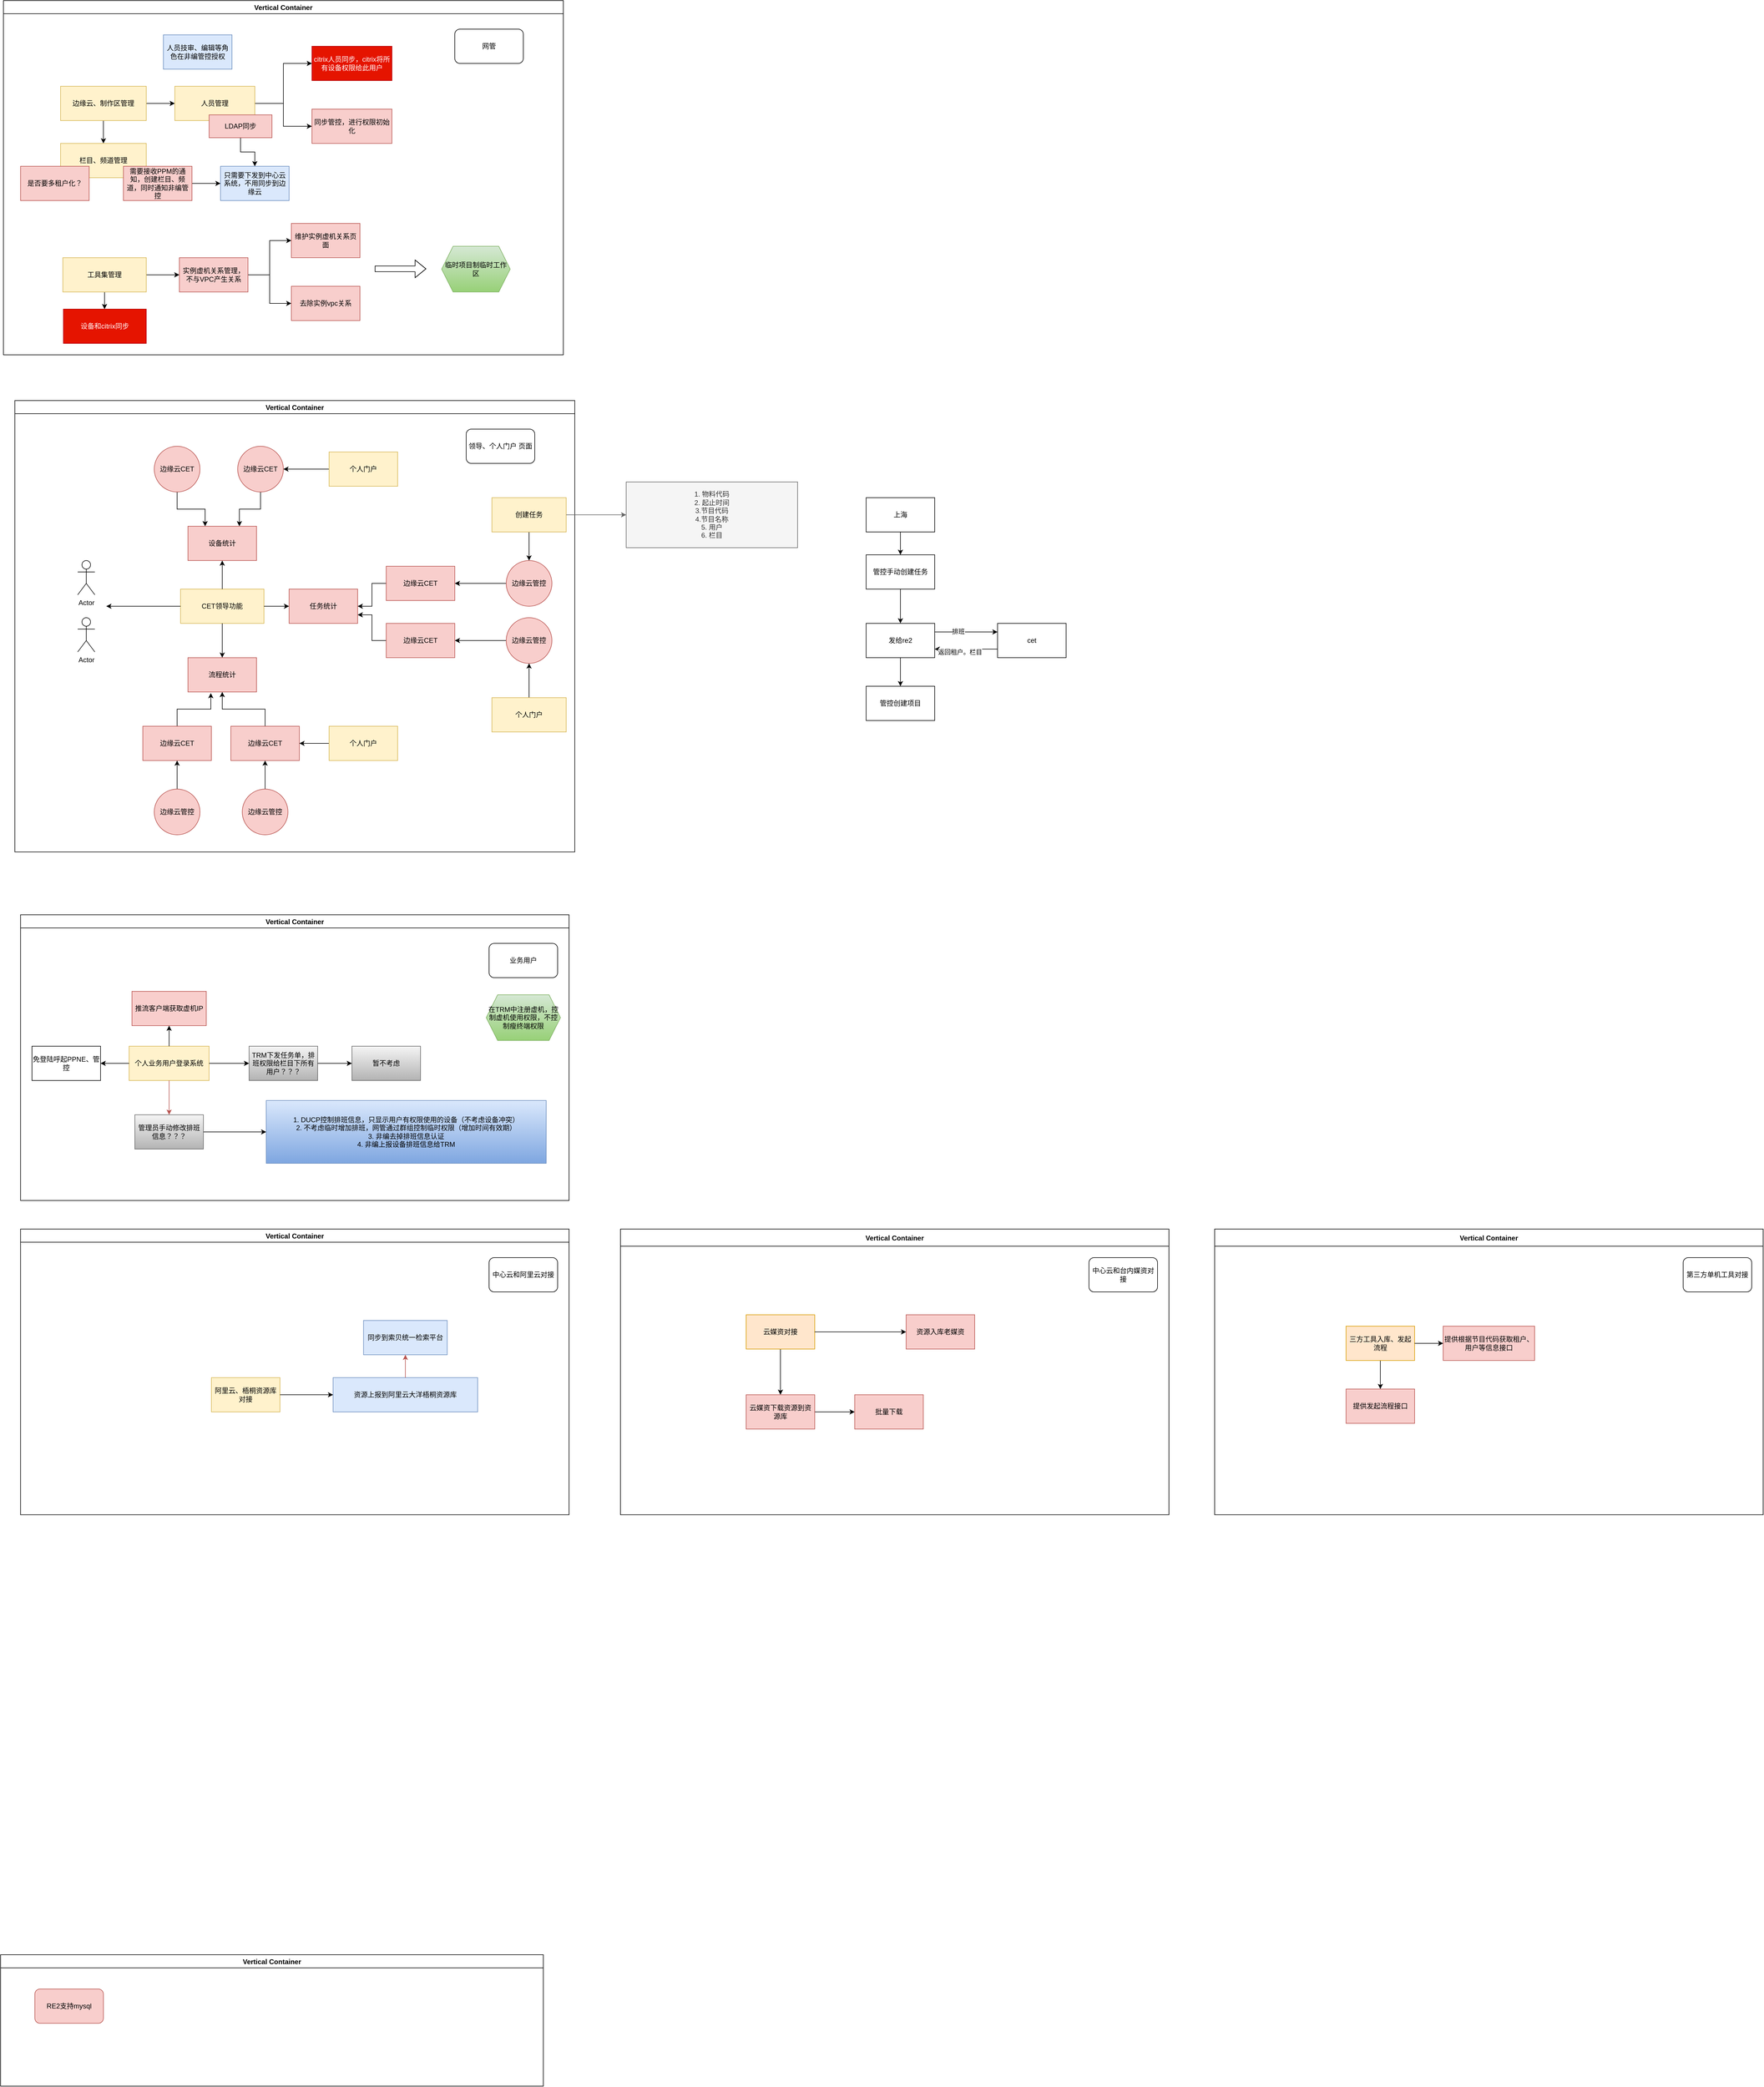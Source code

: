 <mxfile version="14.9.7" type="github">
  <diagram id="pr3Yv3HZAjAhcJfGRRTj" name="Page-1">
    <mxGraphModel dx="1422" dy="706" grid="1" gridSize="10" guides="1" tooltips="1" connect="1" arrows="1" fold="1" page="1" pageScale="1" pageWidth="827" pageHeight="1169" math="0" shadow="0">
      <root>
        <mxCell id="0" />
        <mxCell id="1" parent="0" />
        <mxCell id="z8GbKeVqfSj8ncmRfNg8-6" style="edgeStyle=orthogonalEdgeStyle;rounded=0;orthogonalLoop=1;jettySize=auto;html=1;exitX=0.5;exitY=1;exitDx=0;exitDy=0;entryX=0.5;entryY=0;entryDx=0;entryDy=0;" edge="1" parent="1" source="z8GbKeVqfSj8ncmRfNg8-1" target="z8GbKeVqfSj8ncmRfNg8-3">
          <mxGeometry relative="1" as="geometry" />
        </mxCell>
        <mxCell id="z8GbKeVqfSj8ncmRfNg8-10" style="edgeStyle=orthogonalEdgeStyle;rounded=0;orthogonalLoop=1;jettySize=auto;html=1;exitX=1;exitY=0.5;exitDx=0;exitDy=0;" edge="1" parent="1" source="z8GbKeVqfSj8ncmRfNg8-1" target="z8GbKeVqfSj8ncmRfNg8-8">
          <mxGeometry relative="1" as="geometry" />
        </mxCell>
        <mxCell id="z8GbKeVqfSj8ncmRfNg8-1" value="边缘云、制作区管理" style="rounded=0;whiteSpace=wrap;html=1;fillColor=#fff2cc;strokeColor=#d6b656;" vertex="1" parent="1">
          <mxGeometry x="230" y="180" width="150" height="60" as="geometry" />
        </mxCell>
        <mxCell id="z8GbKeVqfSj8ncmRfNg8-3" value="栏目、频道管理" style="rounded=0;whiteSpace=wrap;html=1;fillColor=#fff2cc;strokeColor=#d6b656;" vertex="1" parent="1">
          <mxGeometry x="230" y="280" width="150" height="60" as="geometry" />
        </mxCell>
        <mxCell id="z8GbKeVqfSj8ncmRfNg8-240" style="edgeStyle=orthogonalEdgeStyle;rounded=0;orthogonalLoop=1;jettySize=auto;html=1;exitX=1;exitY=0.5;exitDx=0;exitDy=0;entryX=0;entryY=0.5;entryDx=0;entryDy=0;" edge="1" parent="1" source="z8GbKeVqfSj8ncmRfNg8-7" target="z8GbKeVqfSj8ncmRfNg8-238">
          <mxGeometry relative="1" as="geometry" />
        </mxCell>
        <mxCell id="z8GbKeVqfSj8ncmRfNg8-7" value="需要接收PPM的通知，创建栏目、频道，同时通知非编管控" style="rounded=0;whiteSpace=wrap;html=1;fillColor=#f8cecc;strokeColor=#b85450;" vertex="1" parent="1">
          <mxGeometry x="340" y="320" width="120" height="60" as="geometry" />
        </mxCell>
        <mxCell id="z8GbKeVqfSj8ncmRfNg8-12" style="edgeStyle=orthogonalEdgeStyle;rounded=0;orthogonalLoop=1;jettySize=auto;html=1;exitX=1;exitY=0.5;exitDx=0;exitDy=0;entryX=0;entryY=0.5;entryDx=0;entryDy=0;" edge="1" parent="1" source="z8GbKeVqfSj8ncmRfNg8-8" target="z8GbKeVqfSj8ncmRfNg8-11">
          <mxGeometry relative="1" as="geometry" />
        </mxCell>
        <mxCell id="z8GbKeVqfSj8ncmRfNg8-17" value="" style="edgeStyle=orthogonalEdgeStyle;rounded=0;orthogonalLoop=1;jettySize=auto;html=1;" edge="1" parent="1" source="z8GbKeVqfSj8ncmRfNg8-8" target="z8GbKeVqfSj8ncmRfNg8-16">
          <mxGeometry relative="1" as="geometry" />
        </mxCell>
        <mxCell id="z8GbKeVqfSj8ncmRfNg8-8" value="人员管理" style="rounded=0;whiteSpace=wrap;html=1;fillColor=#fff2cc;strokeColor=#d6b656;" vertex="1" parent="1">
          <mxGeometry x="430" y="180" width="140" height="60" as="geometry" />
        </mxCell>
        <mxCell id="z8GbKeVqfSj8ncmRfNg8-239" style="edgeStyle=orthogonalEdgeStyle;rounded=0;orthogonalLoop=1;jettySize=auto;html=1;exitX=0.5;exitY=1;exitDx=0;exitDy=0;entryX=0.5;entryY=0;entryDx=0;entryDy=0;" edge="1" parent="1" source="z8GbKeVqfSj8ncmRfNg8-9" target="z8GbKeVqfSj8ncmRfNg8-238">
          <mxGeometry relative="1" as="geometry" />
        </mxCell>
        <mxCell id="z8GbKeVqfSj8ncmRfNg8-9" value="LDAP同步" style="rounded=0;whiteSpace=wrap;html=1;fillColor=#f8cecc;strokeColor=#b85450;" vertex="1" parent="1">
          <mxGeometry x="490" y="230" width="110" height="40" as="geometry" />
        </mxCell>
        <mxCell id="z8GbKeVqfSj8ncmRfNg8-11" value="citrix人员同步，citrix将所有设备权限给此用户" style="rounded=0;whiteSpace=wrap;html=1;fillColor=#e51400;strokeColor=#B20000;fontColor=#ffffff;" vertex="1" parent="1">
          <mxGeometry x="670" y="110" width="140" height="60" as="geometry" />
        </mxCell>
        <mxCell id="z8GbKeVqfSj8ncmRfNg8-14" value="人员技审、编辑等角色在非编管控授权" style="rounded=0;whiteSpace=wrap;html=1;fillColor=#dae8fc;strokeColor=#6c8ebf;" vertex="1" parent="1">
          <mxGeometry x="410" y="90" width="120" height="60" as="geometry" />
        </mxCell>
        <mxCell id="z8GbKeVqfSj8ncmRfNg8-16" value="同步管控，进行权限初始化" style="rounded=0;whiteSpace=wrap;html=1;fillColor=#f8cecc;strokeColor=#b85450;" vertex="1" parent="1">
          <mxGeometry x="670" y="220" width="140" height="60" as="geometry" />
        </mxCell>
        <mxCell id="z8GbKeVqfSj8ncmRfNg8-21" style="edgeStyle=orthogonalEdgeStyle;rounded=0;orthogonalLoop=1;jettySize=auto;html=1;exitX=1;exitY=0.5;exitDx=0;exitDy=0;" edge="1" parent="1" source="z8GbKeVqfSj8ncmRfNg8-20" target="z8GbKeVqfSj8ncmRfNg8-22">
          <mxGeometry relative="1" as="geometry">
            <mxPoint x="424" y="510" as="targetPoint" />
          </mxGeometry>
        </mxCell>
        <mxCell id="z8GbKeVqfSj8ncmRfNg8-259" style="edgeStyle=orthogonalEdgeStyle;rounded=0;orthogonalLoop=1;jettySize=auto;html=1;exitX=0.5;exitY=1;exitDx=0;exitDy=0;" edge="1" parent="1" source="z8GbKeVqfSj8ncmRfNg8-20">
          <mxGeometry relative="1" as="geometry">
            <mxPoint x="307" y="570" as="targetPoint" />
          </mxGeometry>
        </mxCell>
        <mxCell id="z8GbKeVqfSj8ncmRfNg8-20" value="工具集管理" style="rounded=0;whiteSpace=wrap;html=1;fillColor=#fff2cc;strokeColor=#d6b656;" vertex="1" parent="1">
          <mxGeometry x="234" y="480" width="146" height="60" as="geometry" />
        </mxCell>
        <mxCell id="z8GbKeVqfSj8ncmRfNg8-24" style="edgeStyle=orthogonalEdgeStyle;rounded=0;orthogonalLoop=1;jettySize=auto;html=1;exitX=1;exitY=0.5;exitDx=0;exitDy=0;" edge="1" parent="1" source="z8GbKeVqfSj8ncmRfNg8-22" target="z8GbKeVqfSj8ncmRfNg8-25">
          <mxGeometry relative="1" as="geometry">
            <mxPoint x="654" y="450" as="targetPoint" />
          </mxGeometry>
        </mxCell>
        <mxCell id="z8GbKeVqfSj8ncmRfNg8-26" style="edgeStyle=orthogonalEdgeStyle;rounded=0;orthogonalLoop=1;jettySize=auto;html=1;exitX=1;exitY=0.5;exitDx=0;exitDy=0;" edge="1" parent="1" source="z8GbKeVqfSj8ncmRfNg8-22" target="z8GbKeVqfSj8ncmRfNg8-27">
          <mxGeometry relative="1" as="geometry">
            <mxPoint x="634" y="570" as="targetPoint" />
          </mxGeometry>
        </mxCell>
        <mxCell id="z8GbKeVqfSj8ncmRfNg8-22" value="实例虚机关系管理，不与VPC产生关系" style="rounded=0;whiteSpace=wrap;html=1;fillColor=#f8cecc;strokeColor=#b85450;" vertex="1" parent="1">
          <mxGeometry x="438" y="480" width="120" height="60" as="geometry" />
        </mxCell>
        <mxCell id="z8GbKeVqfSj8ncmRfNg8-25" value="维护实例虚机关系页面" style="rounded=0;whiteSpace=wrap;html=1;fillColor=#f8cecc;strokeColor=#b85450;" vertex="1" parent="1">
          <mxGeometry x="634" y="420" width="120" height="60" as="geometry" />
        </mxCell>
        <mxCell id="z8GbKeVqfSj8ncmRfNg8-27" value="去除实例vpc关系" style="rounded=0;whiteSpace=wrap;html=1;fillColor=#f8cecc;strokeColor=#b85450;" vertex="1" parent="1">
          <mxGeometry x="634" y="530" width="120" height="60" as="geometry" />
        </mxCell>
        <mxCell id="z8GbKeVqfSj8ncmRfNg8-30" value="Vertical Container" style="swimlane;" vertex="1" parent="1">
          <mxGeometry x="130" y="30" width="980" height="620" as="geometry" />
        </mxCell>
        <mxCell id="z8GbKeVqfSj8ncmRfNg8-23" value="网管" style="rounded=1;whiteSpace=wrap;html=1;" vertex="1" parent="z8GbKeVqfSj8ncmRfNg8-30">
          <mxGeometry x="790" y="50" width="120" height="60" as="geometry" />
        </mxCell>
        <mxCell id="z8GbKeVqfSj8ncmRfNg8-15" value="临时项目制临时工作区" style="shape=hexagon;perimeter=hexagonPerimeter2;whiteSpace=wrap;html=1;fixedSize=1;gradientColor=#97d077;fillColor=#d5e8d4;strokeColor=#82b366;" vertex="1" parent="z8GbKeVqfSj8ncmRfNg8-30">
          <mxGeometry x="767" y="430" width="120" height="80" as="geometry" />
        </mxCell>
        <mxCell id="z8GbKeVqfSj8ncmRfNg8-31" value="" style="shape=flexArrow;endArrow=classic;html=1;" edge="1" parent="z8GbKeVqfSj8ncmRfNg8-30">
          <mxGeometry width="50" height="50" relative="1" as="geometry">
            <mxPoint x="650" y="469.5" as="sourcePoint" />
            <mxPoint x="740" y="469.5" as="targetPoint" />
            <Array as="points">
              <mxPoint x="710" y="469.5" />
            </Array>
          </mxGeometry>
        </mxCell>
        <mxCell id="z8GbKeVqfSj8ncmRfNg8-13" value="是否要多租户化？" style="rounded=0;whiteSpace=wrap;html=1;fillColor=#f8cecc;strokeColor=#b85450;" vertex="1" parent="z8GbKeVqfSj8ncmRfNg8-30">
          <mxGeometry x="30" y="290" width="120" height="60" as="geometry" />
        </mxCell>
        <mxCell id="z8GbKeVqfSj8ncmRfNg8-238" value="只需要下发到中心云系统，不用同步到边缘云" style="rounded=0;whiteSpace=wrap;html=1;fillColor=#dae8fc;strokeColor=#6c8ebf;" vertex="1" parent="z8GbKeVqfSj8ncmRfNg8-30">
          <mxGeometry x="380" y="290" width="120" height="60" as="geometry" />
        </mxCell>
        <mxCell id="z8GbKeVqfSj8ncmRfNg8-260" value="设备和citrix同步" style="rounded=0;whiteSpace=wrap;html=1;fillColor=#e51400;strokeColor=#B20000;fontColor=#ffffff;" vertex="1" parent="z8GbKeVqfSj8ncmRfNg8-30">
          <mxGeometry x="105" y="540" width="145" height="60" as="geometry" />
        </mxCell>
        <mxCell id="z8GbKeVqfSj8ncmRfNg8-32" value="Vertical Container" style="swimlane;" vertex="1" parent="1">
          <mxGeometry x="150" y="730" width="980" height="790" as="geometry" />
        </mxCell>
        <mxCell id="z8GbKeVqfSj8ncmRfNg8-33" value="领导、个人门户 页面" style="rounded=1;whiteSpace=wrap;html=1;" vertex="1" parent="z8GbKeVqfSj8ncmRfNg8-32">
          <mxGeometry x="790" y="50" width="120" height="60" as="geometry" />
        </mxCell>
        <mxCell id="z8GbKeVqfSj8ncmRfNg8-36" value="CET领导功能" style="rounded=0;whiteSpace=wrap;html=1;fillColor=#fff2cc;strokeColor=#d6b656;" vertex="1" parent="z8GbKeVqfSj8ncmRfNg8-32">
          <mxGeometry x="290" y="330" width="146" height="60" as="geometry" />
        </mxCell>
        <mxCell id="z8GbKeVqfSj8ncmRfNg8-38" value="设备统计" style="rounded=0;whiteSpace=wrap;html=1;fillColor=#f8cecc;strokeColor=#b85450;" vertex="1" parent="z8GbKeVqfSj8ncmRfNg8-32">
          <mxGeometry x="303" y="220" width="120" height="60" as="geometry" />
        </mxCell>
        <mxCell id="z8GbKeVqfSj8ncmRfNg8-37" style="edgeStyle=orthogonalEdgeStyle;rounded=0;orthogonalLoop=1;jettySize=auto;html=1;exitX=0.5;exitY=0;exitDx=0;exitDy=0;" edge="1" parent="z8GbKeVqfSj8ncmRfNg8-32" source="z8GbKeVqfSj8ncmRfNg8-36" target="z8GbKeVqfSj8ncmRfNg8-38">
          <mxGeometry relative="1" as="geometry">
            <mxPoint x="363" y="280" as="targetPoint" />
          </mxGeometry>
        </mxCell>
        <mxCell id="z8GbKeVqfSj8ncmRfNg8-40" value="任务统计" style="rounded=0;whiteSpace=wrap;html=1;fillColor=#f8cecc;strokeColor=#b85450;" vertex="1" parent="z8GbKeVqfSj8ncmRfNg8-32">
          <mxGeometry x="480" y="330" width="120" height="60" as="geometry" />
        </mxCell>
        <mxCell id="z8GbKeVqfSj8ncmRfNg8-39" style="edgeStyle=orthogonalEdgeStyle;rounded=0;orthogonalLoop=1;jettySize=auto;html=1;exitX=1;exitY=0.5;exitDx=0;exitDy=0;" edge="1" parent="z8GbKeVqfSj8ncmRfNg8-32" source="z8GbKeVqfSj8ncmRfNg8-36" target="z8GbKeVqfSj8ncmRfNg8-40">
          <mxGeometry relative="1" as="geometry">
            <mxPoint x="490" y="360" as="targetPoint" />
          </mxGeometry>
        </mxCell>
        <mxCell id="z8GbKeVqfSj8ncmRfNg8-42" value="流程统计" style="rounded=0;whiteSpace=wrap;html=1;fillColor=#f8cecc;strokeColor=#b85450;" vertex="1" parent="z8GbKeVqfSj8ncmRfNg8-32">
          <mxGeometry x="303" y="450" width="120" height="60" as="geometry" />
        </mxCell>
        <mxCell id="z8GbKeVqfSj8ncmRfNg8-41" style="edgeStyle=orthogonalEdgeStyle;rounded=0;orthogonalLoop=1;jettySize=auto;html=1;exitX=0.5;exitY=1;exitDx=0;exitDy=0;" edge="1" parent="z8GbKeVqfSj8ncmRfNg8-32" source="z8GbKeVqfSj8ncmRfNg8-36" target="z8GbKeVqfSj8ncmRfNg8-42">
          <mxGeometry relative="1" as="geometry">
            <mxPoint x="363" y="440" as="targetPoint" />
          </mxGeometry>
        </mxCell>
        <mxCell id="z8GbKeVqfSj8ncmRfNg8-50" style="edgeStyle=orthogonalEdgeStyle;rounded=0;orthogonalLoop=1;jettySize=auto;html=1;exitX=0;exitY=0.5;exitDx=0;exitDy=0;entryX=1;entryY=0.5;entryDx=0;entryDy=0;" edge="1" parent="z8GbKeVqfSj8ncmRfNg8-32" source="z8GbKeVqfSj8ncmRfNg8-43" target="z8GbKeVqfSj8ncmRfNg8-154">
          <mxGeometry relative="1" as="geometry">
            <mxPoint x="783.96" y="382.02" as="targetPoint" />
          </mxGeometry>
        </mxCell>
        <mxCell id="z8GbKeVqfSj8ncmRfNg8-43" value="边缘云管控" style="ellipse;whiteSpace=wrap;html=1;aspect=fixed;fillColor=#f8cecc;strokeColor=#b85450;" vertex="1" parent="z8GbKeVqfSj8ncmRfNg8-32">
          <mxGeometry x="860" y="380" width="80" height="80" as="geometry" />
        </mxCell>
        <mxCell id="z8GbKeVqfSj8ncmRfNg8-49" style="edgeStyle=orthogonalEdgeStyle;rounded=0;orthogonalLoop=1;jettySize=auto;html=1;exitX=0;exitY=0.5;exitDx=0;exitDy=0;entryX=1;entryY=0.5;entryDx=0;entryDy=0;" edge="1" parent="z8GbKeVqfSj8ncmRfNg8-32" source="z8GbKeVqfSj8ncmRfNg8-44" target="z8GbKeVqfSj8ncmRfNg8-83">
          <mxGeometry relative="1" as="geometry">
            <mxPoint x="780" y="345" as="targetPoint" />
          </mxGeometry>
        </mxCell>
        <mxCell id="z8GbKeVqfSj8ncmRfNg8-44" value="边缘云管控" style="ellipse;whiteSpace=wrap;html=1;aspect=fixed;fillColor=#f8cecc;strokeColor=#b85450;" vertex="1" parent="z8GbKeVqfSj8ncmRfNg8-32">
          <mxGeometry x="860" y="280" width="80" height="80" as="geometry" />
        </mxCell>
        <mxCell id="z8GbKeVqfSj8ncmRfNg8-47" style="edgeStyle=orthogonalEdgeStyle;rounded=0;orthogonalLoop=1;jettySize=auto;html=1;exitX=0.5;exitY=0;exitDx=0;exitDy=0;" edge="1" parent="z8GbKeVqfSj8ncmRfNg8-32" source="z8GbKeVqfSj8ncmRfNg8-45" target="z8GbKeVqfSj8ncmRfNg8-157">
          <mxGeometry relative="1" as="geometry">
            <mxPoint x="331" y="630" as="targetPoint" />
          </mxGeometry>
        </mxCell>
        <mxCell id="z8GbKeVqfSj8ncmRfNg8-45" value="边缘云管控" style="ellipse;whiteSpace=wrap;html=1;aspect=fixed;fillColor=#f8cecc;strokeColor=#b85450;" vertex="1" parent="z8GbKeVqfSj8ncmRfNg8-32">
          <mxGeometry x="244" y="680" width="80" height="80" as="geometry" />
        </mxCell>
        <mxCell id="z8GbKeVqfSj8ncmRfNg8-158" style="edgeStyle=orthogonalEdgeStyle;rounded=0;orthogonalLoop=1;jettySize=auto;html=1;exitX=0.5;exitY=0;exitDx=0;exitDy=0;entryX=0.5;entryY=1;entryDx=0;entryDy=0;" edge="1" parent="z8GbKeVqfSj8ncmRfNg8-32" source="z8GbKeVqfSj8ncmRfNg8-46" target="z8GbKeVqfSj8ncmRfNg8-85">
          <mxGeometry relative="1" as="geometry" />
        </mxCell>
        <mxCell id="z8GbKeVqfSj8ncmRfNg8-46" value="边缘云管控" style="ellipse;whiteSpace=wrap;html=1;aspect=fixed;fillColor=#f8cecc;strokeColor=#b85450;" vertex="1" parent="z8GbKeVqfSj8ncmRfNg8-32">
          <mxGeometry x="398" y="680" width="80" height="80" as="geometry" />
        </mxCell>
        <mxCell id="z8GbKeVqfSj8ncmRfNg8-53" style="edgeStyle=orthogonalEdgeStyle;rounded=0;orthogonalLoop=1;jettySize=auto;html=1;exitX=0.5;exitY=1;exitDx=0;exitDy=0;entryX=0.25;entryY=0;entryDx=0;entryDy=0;" edge="1" parent="z8GbKeVqfSj8ncmRfNg8-32" source="z8GbKeVqfSj8ncmRfNg8-51" target="z8GbKeVqfSj8ncmRfNg8-38">
          <mxGeometry relative="1" as="geometry" />
        </mxCell>
        <mxCell id="z8GbKeVqfSj8ncmRfNg8-51" value="边缘云CET" style="ellipse;whiteSpace=wrap;html=1;aspect=fixed;fillColor=#f8cecc;strokeColor=#b85450;" vertex="1" parent="z8GbKeVqfSj8ncmRfNg8-32">
          <mxGeometry x="244" y="80" width="80" height="80" as="geometry" />
        </mxCell>
        <mxCell id="z8GbKeVqfSj8ncmRfNg8-54" style="edgeStyle=orthogonalEdgeStyle;rounded=0;orthogonalLoop=1;jettySize=auto;html=1;exitX=0.5;exitY=1;exitDx=0;exitDy=0;entryX=0.75;entryY=0;entryDx=0;entryDy=0;" edge="1" parent="z8GbKeVqfSj8ncmRfNg8-32" source="z8GbKeVqfSj8ncmRfNg8-52" target="z8GbKeVqfSj8ncmRfNg8-38">
          <mxGeometry relative="1" as="geometry" />
        </mxCell>
        <mxCell id="z8GbKeVqfSj8ncmRfNg8-52" value="边缘云CET" style="ellipse;whiteSpace=wrap;html=1;aspect=fixed;fillColor=#f8cecc;strokeColor=#b85450;" vertex="1" parent="z8GbKeVqfSj8ncmRfNg8-32">
          <mxGeometry x="390" y="80" width="80" height="80" as="geometry" />
        </mxCell>
        <mxCell id="z8GbKeVqfSj8ncmRfNg8-81" value="Actor" style="shape=umlActor;verticalLabelPosition=bottom;verticalAlign=top;html=1;outlineConnect=0;" vertex="1" parent="z8GbKeVqfSj8ncmRfNg8-32">
          <mxGeometry x="110" y="280" width="30" height="60" as="geometry" />
        </mxCell>
        <mxCell id="z8GbKeVqfSj8ncmRfNg8-82" value="Actor" style="shape=umlActor;verticalLabelPosition=bottom;verticalAlign=top;html=1;outlineConnect=0;" vertex="1" parent="z8GbKeVqfSj8ncmRfNg8-32">
          <mxGeometry x="110" y="380" width="30" height="60" as="geometry" />
        </mxCell>
        <mxCell id="z8GbKeVqfSj8ncmRfNg8-84" style="edgeStyle=orthogonalEdgeStyle;rounded=0;orthogonalLoop=1;jettySize=auto;html=1;exitX=0;exitY=0.5;exitDx=0;exitDy=0;entryX=1;entryY=0.5;entryDx=0;entryDy=0;" edge="1" parent="z8GbKeVqfSj8ncmRfNg8-32" source="z8GbKeVqfSj8ncmRfNg8-83" target="z8GbKeVqfSj8ncmRfNg8-40">
          <mxGeometry relative="1" as="geometry" />
        </mxCell>
        <mxCell id="z8GbKeVqfSj8ncmRfNg8-83" value="边缘云CET" style="rounded=0;whiteSpace=wrap;html=1;fillColor=#f8cecc;strokeColor=#b85450;" vertex="1" parent="z8GbKeVqfSj8ncmRfNg8-32">
          <mxGeometry x="650" y="290" width="120" height="60" as="geometry" />
        </mxCell>
        <mxCell id="z8GbKeVqfSj8ncmRfNg8-86" style="edgeStyle=orthogonalEdgeStyle;rounded=0;orthogonalLoop=1;jettySize=auto;html=1;exitX=0.5;exitY=0;exitDx=0;exitDy=0;entryX=0.5;entryY=1;entryDx=0;entryDy=0;" edge="1" parent="z8GbKeVqfSj8ncmRfNg8-32" source="z8GbKeVqfSj8ncmRfNg8-85" target="z8GbKeVqfSj8ncmRfNg8-42">
          <mxGeometry relative="1" as="geometry" />
        </mxCell>
        <mxCell id="z8GbKeVqfSj8ncmRfNg8-85" value="边缘云CET" style="rounded=0;whiteSpace=wrap;html=1;fillColor=#f8cecc;strokeColor=#b85450;" vertex="1" parent="z8GbKeVqfSj8ncmRfNg8-32">
          <mxGeometry x="378" y="570" width="120" height="60" as="geometry" />
        </mxCell>
        <mxCell id="z8GbKeVqfSj8ncmRfNg8-156" style="edgeStyle=orthogonalEdgeStyle;rounded=0;orthogonalLoop=1;jettySize=auto;html=1;exitX=0.5;exitY=0;exitDx=0;exitDy=0;entryX=0.5;entryY=1;entryDx=0;entryDy=0;" edge="1" parent="z8GbKeVqfSj8ncmRfNg8-32" source="z8GbKeVqfSj8ncmRfNg8-87" target="z8GbKeVqfSj8ncmRfNg8-43">
          <mxGeometry relative="1" as="geometry" />
        </mxCell>
        <mxCell id="z8GbKeVqfSj8ncmRfNg8-87" value="个人门户" style="rounded=0;whiteSpace=wrap;html=1;fillColor=#fff2cc;strokeColor=#d6b656;" vertex="1" parent="z8GbKeVqfSj8ncmRfNg8-32">
          <mxGeometry x="835" y="520" width="130" height="60" as="geometry" />
        </mxCell>
        <mxCell id="z8GbKeVqfSj8ncmRfNg8-119" style="edgeStyle=orthogonalEdgeStyle;rounded=0;orthogonalLoop=1;jettySize=auto;html=1;exitX=0;exitY=0.5;exitDx=0;exitDy=0;entryX=1;entryY=0.5;entryDx=0;entryDy=0;" edge="1" parent="z8GbKeVqfSj8ncmRfNg8-32" source="z8GbKeVqfSj8ncmRfNg8-118" target="z8GbKeVqfSj8ncmRfNg8-85">
          <mxGeometry relative="1" as="geometry" />
        </mxCell>
        <mxCell id="z8GbKeVqfSj8ncmRfNg8-118" value="个人门户" style="rounded=0;whiteSpace=wrap;html=1;fillColor=#fff2cc;strokeColor=#d6b656;" vertex="1" parent="z8GbKeVqfSj8ncmRfNg8-32">
          <mxGeometry x="550" y="570" width="120" height="60" as="geometry" />
        </mxCell>
        <mxCell id="z8GbKeVqfSj8ncmRfNg8-121" style="edgeStyle=orthogonalEdgeStyle;rounded=0;orthogonalLoop=1;jettySize=auto;html=1;exitX=0;exitY=0.5;exitDx=0;exitDy=0;entryX=1;entryY=0.5;entryDx=0;entryDy=0;" edge="1" parent="z8GbKeVqfSj8ncmRfNg8-32" source="z8GbKeVqfSj8ncmRfNg8-120" target="z8GbKeVqfSj8ncmRfNg8-52">
          <mxGeometry relative="1" as="geometry" />
        </mxCell>
        <mxCell id="z8GbKeVqfSj8ncmRfNg8-120" value="个人门户" style="rounded=0;whiteSpace=wrap;html=1;fillColor=#fff2cc;strokeColor=#d6b656;" vertex="1" parent="z8GbKeVqfSj8ncmRfNg8-32">
          <mxGeometry x="550" y="90" width="120" height="60" as="geometry" />
        </mxCell>
        <mxCell id="z8GbKeVqfSj8ncmRfNg8-155" style="edgeStyle=orthogonalEdgeStyle;rounded=0;orthogonalLoop=1;jettySize=auto;html=1;exitX=0;exitY=0.5;exitDx=0;exitDy=0;entryX=1;entryY=0.75;entryDx=0;entryDy=0;" edge="1" parent="z8GbKeVqfSj8ncmRfNg8-32" source="z8GbKeVqfSj8ncmRfNg8-154" target="z8GbKeVqfSj8ncmRfNg8-40">
          <mxGeometry relative="1" as="geometry" />
        </mxCell>
        <mxCell id="z8GbKeVqfSj8ncmRfNg8-154" value="边缘云CET" style="rounded=0;whiteSpace=wrap;html=1;fillColor=#f8cecc;strokeColor=#b85450;" vertex="1" parent="z8GbKeVqfSj8ncmRfNg8-32">
          <mxGeometry x="650" y="390" width="120" height="60" as="geometry" />
        </mxCell>
        <mxCell id="z8GbKeVqfSj8ncmRfNg8-159" style="edgeStyle=orthogonalEdgeStyle;rounded=0;orthogonalLoop=1;jettySize=auto;html=1;exitX=0.5;exitY=0;exitDx=0;exitDy=0;entryX=0.333;entryY=1.033;entryDx=0;entryDy=0;entryPerimeter=0;" edge="1" parent="z8GbKeVqfSj8ncmRfNg8-32" source="z8GbKeVqfSj8ncmRfNg8-157" target="z8GbKeVqfSj8ncmRfNg8-42">
          <mxGeometry relative="1" as="geometry" />
        </mxCell>
        <mxCell id="z8GbKeVqfSj8ncmRfNg8-157" value="边缘云CET" style="rounded=0;whiteSpace=wrap;html=1;fillColor=#f8cecc;strokeColor=#b85450;" vertex="1" parent="z8GbKeVqfSj8ncmRfNg8-32">
          <mxGeometry x="224" y="570" width="120" height="60" as="geometry" />
        </mxCell>
        <mxCell id="z8GbKeVqfSj8ncmRfNg8-242" style="edgeStyle=orthogonalEdgeStyle;rounded=0;orthogonalLoop=1;jettySize=auto;html=1;exitX=0.5;exitY=1;exitDx=0;exitDy=0;" edge="1" parent="z8GbKeVqfSj8ncmRfNg8-32" source="z8GbKeVqfSj8ncmRfNg8-241" target="z8GbKeVqfSj8ncmRfNg8-44">
          <mxGeometry relative="1" as="geometry" />
        </mxCell>
        <mxCell id="z8GbKeVqfSj8ncmRfNg8-241" value="创建任务" style="rounded=0;whiteSpace=wrap;html=1;fillColor=#fff2cc;strokeColor=#d6b656;" vertex="1" parent="z8GbKeVqfSj8ncmRfNg8-32">
          <mxGeometry x="835" y="170" width="130" height="60" as="geometry" />
        </mxCell>
        <mxCell id="z8GbKeVqfSj8ncmRfNg8-55" style="edgeStyle=orthogonalEdgeStyle;rounded=0;orthogonalLoop=1;jettySize=auto;html=1;exitX=0;exitY=0.5;exitDx=0;exitDy=0;" edge="1" parent="1" source="z8GbKeVqfSj8ncmRfNg8-36">
          <mxGeometry relative="1" as="geometry">
            <mxPoint x="310" y="1090" as="targetPoint" />
          </mxGeometry>
        </mxCell>
        <mxCell id="z8GbKeVqfSj8ncmRfNg8-160" value="Vertical Container" style="swimlane;" vertex="1" parent="1">
          <mxGeometry x="125" y="3450" width="950" height="230" as="geometry" />
        </mxCell>
        <mxCell id="z8GbKeVqfSj8ncmRfNg8-161" value="RE2支持mysql" style="rounded=1;whiteSpace=wrap;html=1;fillColor=#f8cecc;strokeColor=#b85450;" vertex="1" parent="z8GbKeVqfSj8ncmRfNg8-160">
          <mxGeometry x="60" y="60" width="120" height="60" as="geometry" />
        </mxCell>
        <mxCell id="z8GbKeVqfSj8ncmRfNg8-164" value="Vertical Container" style="swimlane;" vertex="1" parent="1">
          <mxGeometry x="160" y="1630" width="960" height="500" as="geometry" />
        </mxCell>
        <mxCell id="z8GbKeVqfSj8ncmRfNg8-166" value="业务用户" style="rounded=1;whiteSpace=wrap;html=1;" vertex="1" parent="z8GbKeVqfSj8ncmRfNg8-164">
          <mxGeometry x="820" y="50" width="120" height="60" as="geometry" />
        </mxCell>
        <mxCell id="z8GbKeVqfSj8ncmRfNg8-167" value="在TRM中注册虚机，控制虚机使用权限，不控制瘦终端权限" style="shape=hexagon;perimeter=hexagonPerimeter2;whiteSpace=wrap;html=1;fixedSize=1;gradientColor=#97d077;fillColor=#d5e8d4;strokeColor=#82b366;" vertex="1" parent="z8GbKeVqfSj8ncmRfNg8-164">
          <mxGeometry x="815" y="140" width="130" height="80" as="geometry" />
        </mxCell>
        <mxCell id="z8GbKeVqfSj8ncmRfNg8-168" value="个人业务用户登录系统" style="rounded=0;whiteSpace=wrap;html=1;fillColor=#fff2cc;strokeColor=#d6b656;" vertex="1" parent="z8GbKeVqfSj8ncmRfNg8-164">
          <mxGeometry x="190" y="230" width="140" height="60" as="geometry" />
        </mxCell>
        <mxCell id="z8GbKeVqfSj8ncmRfNg8-170" value="推流客户端获取虚机IP" style="rounded=0;whiteSpace=wrap;html=1;fillColor=#f8cecc;strokeColor=#b85450;" vertex="1" parent="z8GbKeVqfSj8ncmRfNg8-164">
          <mxGeometry x="195" y="134" width="130" height="60" as="geometry" />
        </mxCell>
        <mxCell id="z8GbKeVqfSj8ncmRfNg8-169" style="edgeStyle=orthogonalEdgeStyle;rounded=0;orthogonalLoop=1;jettySize=auto;html=1;exitX=0.5;exitY=0;exitDx=0;exitDy=0;" edge="1" parent="z8GbKeVqfSj8ncmRfNg8-164" source="z8GbKeVqfSj8ncmRfNg8-168" target="z8GbKeVqfSj8ncmRfNg8-170">
          <mxGeometry relative="1" as="geometry">
            <mxPoint x="260" y="170" as="targetPoint" />
          </mxGeometry>
        </mxCell>
        <mxCell id="z8GbKeVqfSj8ncmRfNg8-172" value="TRM下发任务单，排班权限给栏目下所有用户？？？" style="rounded=0;whiteSpace=wrap;html=1;fillColor=#f5f5f5;strokeColor=#666666;gradientColor=#b3b3b3;" vertex="1" parent="z8GbKeVqfSj8ncmRfNg8-164">
          <mxGeometry x="400" y="230" width="120" height="60" as="geometry" />
        </mxCell>
        <mxCell id="z8GbKeVqfSj8ncmRfNg8-171" style="edgeStyle=orthogonalEdgeStyle;rounded=0;orthogonalLoop=1;jettySize=auto;html=1;exitX=1;exitY=0.5;exitDx=0;exitDy=0;entryX=0;entryY=0.5;entryDx=0;entryDy=0;" edge="1" parent="z8GbKeVqfSj8ncmRfNg8-164" source="z8GbKeVqfSj8ncmRfNg8-168" target="z8GbKeVqfSj8ncmRfNg8-172">
          <mxGeometry relative="1" as="geometry">
            <mxPoint x="380" y="260" as="targetPoint" />
          </mxGeometry>
        </mxCell>
        <mxCell id="z8GbKeVqfSj8ncmRfNg8-176" value="暂不考虑" style="rounded=0;whiteSpace=wrap;html=1;gradientColor=#b3b3b3;fillColor=#f5f5f5;strokeColor=#666666;" vertex="1" parent="z8GbKeVqfSj8ncmRfNg8-164">
          <mxGeometry x="580" y="230" width="120" height="60" as="geometry" />
        </mxCell>
        <mxCell id="z8GbKeVqfSj8ncmRfNg8-174" style="edgeStyle=orthogonalEdgeStyle;rounded=0;orthogonalLoop=1;jettySize=auto;html=1;exitX=1;exitY=0.5;exitDx=0;exitDy=0;" edge="1" parent="z8GbKeVqfSj8ncmRfNg8-164" source="z8GbKeVqfSj8ncmRfNg8-172" target="z8GbKeVqfSj8ncmRfNg8-176">
          <mxGeometry relative="1" as="geometry">
            <mxPoint x="540" y="260" as="targetPoint" />
          </mxGeometry>
        </mxCell>
        <mxCell id="z8GbKeVqfSj8ncmRfNg8-180" style="edgeStyle=orthogonalEdgeStyle;rounded=0;orthogonalLoop=1;jettySize=auto;html=1;exitX=1;exitY=0.5;exitDx=0;exitDy=0;entryX=0;entryY=0.5;entryDx=0;entryDy=0;" edge="1" parent="z8GbKeVqfSj8ncmRfNg8-164" source="z8GbKeVqfSj8ncmRfNg8-178" target="z8GbKeVqfSj8ncmRfNg8-179">
          <mxGeometry relative="1" as="geometry" />
        </mxCell>
        <mxCell id="z8GbKeVqfSj8ncmRfNg8-178" value="管理员手动修改排班信息？？？" style="rounded=0;whiteSpace=wrap;html=1;fillColor=#f5f5f5;strokeColor=#666666;gradientColor=#b3b3b3;" vertex="1" parent="z8GbKeVqfSj8ncmRfNg8-164">
          <mxGeometry x="200" y="350" width="120" height="60" as="geometry" />
        </mxCell>
        <mxCell id="z8GbKeVqfSj8ncmRfNg8-177" style="edgeStyle=orthogonalEdgeStyle;rounded=0;orthogonalLoop=1;jettySize=auto;html=1;exitX=0.5;exitY=1;exitDx=0;exitDy=0;gradientColor=#ea6b66;fillColor=#f8cecc;strokeColor=#b85450;" edge="1" parent="z8GbKeVqfSj8ncmRfNg8-164" source="z8GbKeVqfSj8ncmRfNg8-168" target="z8GbKeVqfSj8ncmRfNg8-178">
          <mxGeometry relative="1" as="geometry">
            <mxPoint x="260" y="340" as="targetPoint" />
          </mxGeometry>
        </mxCell>
        <mxCell id="z8GbKeVqfSj8ncmRfNg8-179" value="1. DUCP控制排班信息，只显示用户有权限使用的设备（不考虑设备冲突）&lt;br&gt;2. 不考虑临时增加排班，网管通过群组控制临时权限（增加时间有效期）&lt;br&gt;3. 非编去掉排班信息认证&lt;br&gt;4. 非编上报设备排班信息给TRM" style="rounded=0;whiteSpace=wrap;html=1;gradientColor=#7ea6e0;fillColor=#dae8fc;strokeColor=#6c8ebf;" vertex="1" parent="z8GbKeVqfSj8ncmRfNg8-164">
          <mxGeometry x="430" y="325" width="490" height="110" as="geometry" />
        </mxCell>
        <mxCell id="z8GbKeVqfSj8ncmRfNg8-182" value="免登陆呼起PPNE、管控" style="rounded=0;whiteSpace=wrap;html=1;" vertex="1" parent="z8GbKeVqfSj8ncmRfNg8-164">
          <mxGeometry x="20" y="230" width="120" height="60" as="geometry" />
        </mxCell>
        <mxCell id="z8GbKeVqfSj8ncmRfNg8-181" style="edgeStyle=orthogonalEdgeStyle;rounded=0;orthogonalLoop=1;jettySize=auto;html=1;exitX=0;exitY=0.5;exitDx=0;exitDy=0;" edge="1" parent="z8GbKeVqfSj8ncmRfNg8-164" source="z8GbKeVqfSj8ncmRfNg8-168" target="z8GbKeVqfSj8ncmRfNg8-182">
          <mxGeometry relative="1" as="geometry">
            <mxPoint x="150" y="260" as="targetPoint" />
          </mxGeometry>
        </mxCell>
        <mxCell id="z8GbKeVqfSj8ncmRfNg8-215" value="Vertical Container" style="swimlane;startSize=30;" vertex="1" parent="1">
          <mxGeometry x="1210" y="2180" width="960" height="500" as="geometry" />
        </mxCell>
        <mxCell id="z8GbKeVqfSj8ncmRfNg8-216" value="中心云和台内媒资对接" style="rounded=1;whiteSpace=wrap;html=1;" vertex="1" parent="z8GbKeVqfSj8ncmRfNg8-215">
          <mxGeometry x="820" y="50" width="120" height="60" as="geometry" />
        </mxCell>
        <mxCell id="z8GbKeVqfSj8ncmRfNg8-228" style="edgeStyle=orthogonalEdgeStyle;rounded=0;orthogonalLoop=1;jettySize=auto;html=1;exitX=0.5;exitY=1;exitDx=0;exitDy=0;entryX=0.5;entryY=0;entryDx=0;entryDy=0;" edge="1" parent="z8GbKeVqfSj8ncmRfNg8-215" source="z8GbKeVqfSj8ncmRfNg8-224" target="z8GbKeVqfSj8ncmRfNg8-227">
          <mxGeometry relative="1" as="geometry" />
        </mxCell>
        <mxCell id="z8GbKeVqfSj8ncmRfNg8-224" value="云媒资对接" style="rounded=0;whiteSpace=wrap;html=1;fillColor=#ffe6cc;strokeColor=#d79b00;" vertex="1" parent="z8GbKeVqfSj8ncmRfNg8-215">
          <mxGeometry x="220" y="150" width="120" height="60" as="geometry" />
        </mxCell>
        <mxCell id="z8GbKeVqfSj8ncmRfNg8-225" value="资源入库老媒资" style="rounded=0;whiteSpace=wrap;html=1;fillColor=#f8cecc;strokeColor=#b85450;" vertex="1" parent="z8GbKeVqfSj8ncmRfNg8-215">
          <mxGeometry x="500" y="150" width="120" height="60" as="geometry" />
        </mxCell>
        <mxCell id="z8GbKeVqfSj8ncmRfNg8-226" style="edgeStyle=orthogonalEdgeStyle;rounded=0;orthogonalLoop=1;jettySize=auto;html=1;exitX=1;exitY=0.5;exitDx=0;exitDy=0;entryX=0;entryY=0.5;entryDx=0;entryDy=0;" edge="1" parent="z8GbKeVqfSj8ncmRfNg8-215" source="z8GbKeVqfSj8ncmRfNg8-224" target="z8GbKeVqfSj8ncmRfNg8-225">
          <mxGeometry relative="1" as="geometry">
            <mxPoint x="490" y="190" as="targetPoint" />
          </mxGeometry>
        </mxCell>
        <mxCell id="z8GbKeVqfSj8ncmRfNg8-230" style="edgeStyle=orthogonalEdgeStyle;rounded=0;orthogonalLoop=1;jettySize=auto;html=1;exitX=1;exitY=0.5;exitDx=0;exitDy=0;" edge="1" parent="z8GbKeVqfSj8ncmRfNg8-215" source="z8GbKeVqfSj8ncmRfNg8-227" target="z8GbKeVqfSj8ncmRfNg8-229">
          <mxGeometry relative="1" as="geometry" />
        </mxCell>
        <mxCell id="z8GbKeVqfSj8ncmRfNg8-227" value="云媒资下载资源到资源库" style="rounded=0;whiteSpace=wrap;html=1;fillColor=#f8cecc;strokeColor=#b85450;" vertex="1" parent="z8GbKeVqfSj8ncmRfNg8-215">
          <mxGeometry x="220" y="290" width="120" height="60" as="geometry" />
        </mxCell>
        <mxCell id="z8GbKeVqfSj8ncmRfNg8-229" value="批量下载" style="rounded=0;whiteSpace=wrap;html=1;fillColor=#f8cecc;strokeColor=#b85450;" vertex="1" parent="z8GbKeVqfSj8ncmRfNg8-215">
          <mxGeometry x="410" y="290" width="120" height="60" as="geometry" />
        </mxCell>
        <mxCell id="z8GbKeVqfSj8ncmRfNg8-217" value="Vertical Container" style="swimlane;startSize=30;" vertex="1" parent="1">
          <mxGeometry x="2250" y="2180" width="960" height="500" as="geometry" />
        </mxCell>
        <mxCell id="z8GbKeVqfSj8ncmRfNg8-218" value="第三方单机工具对接" style="rounded=1;whiteSpace=wrap;html=1;" vertex="1" parent="z8GbKeVqfSj8ncmRfNg8-217">
          <mxGeometry x="820" y="50" width="120" height="60" as="geometry" />
        </mxCell>
        <mxCell id="z8GbKeVqfSj8ncmRfNg8-223" style="edgeStyle=orthogonalEdgeStyle;rounded=0;orthogonalLoop=1;jettySize=auto;html=1;exitX=0.5;exitY=1;exitDx=0;exitDy=0;" edge="1" parent="z8GbKeVqfSj8ncmRfNg8-217" source="z8GbKeVqfSj8ncmRfNg8-219" target="z8GbKeVqfSj8ncmRfNg8-222">
          <mxGeometry relative="1" as="geometry" />
        </mxCell>
        <mxCell id="z8GbKeVqfSj8ncmRfNg8-219" value="三方工具入库、发起流程" style="rounded=0;whiteSpace=wrap;html=1;fillColor=#ffe6cc;strokeColor=#d79b00;" vertex="1" parent="z8GbKeVqfSj8ncmRfNg8-217">
          <mxGeometry x="230" y="170" width="120" height="60" as="geometry" />
        </mxCell>
        <mxCell id="z8GbKeVqfSj8ncmRfNg8-221" value="提供根据节目代码获取租户、用户等信息接口" style="rounded=0;whiteSpace=wrap;html=1;fillColor=#f8cecc;strokeColor=#b85450;" vertex="1" parent="z8GbKeVqfSj8ncmRfNg8-217">
          <mxGeometry x="400" y="170" width="160" height="60" as="geometry" />
        </mxCell>
        <mxCell id="z8GbKeVqfSj8ncmRfNg8-220" style="edgeStyle=orthogonalEdgeStyle;rounded=0;orthogonalLoop=1;jettySize=auto;html=1;exitX=1;exitY=0.5;exitDx=0;exitDy=0;" edge="1" parent="z8GbKeVqfSj8ncmRfNg8-217" source="z8GbKeVqfSj8ncmRfNg8-219" target="z8GbKeVqfSj8ncmRfNg8-221">
          <mxGeometry relative="1" as="geometry">
            <mxPoint x="400" y="200" as="targetPoint" />
          </mxGeometry>
        </mxCell>
        <mxCell id="z8GbKeVqfSj8ncmRfNg8-222" value="提供发起流程接口" style="rounded=0;whiteSpace=wrap;html=1;fillColor=#f8cecc;strokeColor=#b85450;" vertex="1" parent="z8GbKeVqfSj8ncmRfNg8-217">
          <mxGeometry x="230" y="280" width="120" height="60" as="geometry" />
        </mxCell>
        <mxCell id="z8GbKeVqfSj8ncmRfNg8-231" value="Vertical Container" style="swimlane;" vertex="1" parent="1">
          <mxGeometry x="160" y="2180" width="960" height="500" as="geometry" />
        </mxCell>
        <mxCell id="z8GbKeVqfSj8ncmRfNg8-232" value="中心云和阿里云对接" style="rounded=1;whiteSpace=wrap;html=1;" vertex="1" parent="z8GbKeVqfSj8ncmRfNg8-231">
          <mxGeometry x="820" y="50" width="120" height="60" as="geometry" />
        </mxCell>
        <mxCell id="z8GbKeVqfSj8ncmRfNg8-233" value="阿里云、梧桐资源库对接" style="rounded=0;whiteSpace=wrap;html=1;fillColor=#fff2cc;strokeColor=#d6b656;" vertex="1" parent="z8GbKeVqfSj8ncmRfNg8-231">
          <mxGeometry x="334" y="260" width="120" height="60" as="geometry" />
        </mxCell>
        <mxCell id="z8GbKeVqfSj8ncmRfNg8-235" value="资源上报到阿里云大洋梧桐资源库" style="rounded=0;whiteSpace=wrap;html=1;fillColor=#dae8fc;strokeColor=#6c8ebf;" vertex="1" parent="z8GbKeVqfSj8ncmRfNg8-231">
          <mxGeometry x="547" y="260" width="253" height="60" as="geometry" />
        </mxCell>
        <mxCell id="z8GbKeVqfSj8ncmRfNg8-234" style="edgeStyle=orthogonalEdgeStyle;rounded=0;orthogonalLoop=1;jettySize=auto;html=1;exitX=1;exitY=0.5;exitDx=0;exitDy=0;" edge="1" parent="z8GbKeVqfSj8ncmRfNg8-231" source="z8GbKeVqfSj8ncmRfNg8-233" target="z8GbKeVqfSj8ncmRfNg8-235">
          <mxGeometry relative="1" as="geometry">
            <mxPoint x="510" y="290" as="targetPoint" />
          </mxGeometry>
        </mxCell>
        <mxCell id="z8GbKeVqfSj8ncmRfNg8-237" value="同步到索贝统一检索平台" style="rounded=0;whiteSpace=wrap;html=1;fillColor=#dae8fc;strokeColor=#6c8ebf;" vertex="1" parent="z8GbKeVqfSj8ncmRfNg8-231">
          <mxGeometry x="600.25" y="160" width="146.5" height="60" as="geometry" />
        </mxCell>
        <mxCell id="z8GbKeVqfSj8ncmRfNg8-236" style="edgeStyle=orthogonalEdgeStyle;rounded=0;orthogonalLoop=1;jettySize=auto;html=1;exitX=0.5;exitY=0;exitDx=0;exitDy=0;fillColor=#f8cecc;strokeColor=#b85450;" edge="1" parent="z8GbKeVqfSj8ncmRfNg8-231" source="z8GbKeVqfSj8ncmRfNg8-235" target="z8GbKeVqfSj8ncmRfNg8-237">
          <mxGeometry relative="1" as="geometry">
            <mxPoint x="674" y="220" as="targetPoint" />
          </mxGeometry>
        </mxCell>
        <mxCell id="z8GbKeVqfSj8ncmRfNg8-245" style="edgeStyle=orthogonalEdgeStyle;rounded=0;orthogonalLoop=1;jettySize=auto;html=1;exitX=1;exitY=0.5;exitDx=0;exitDy=0;fillColor=#f5f5f5;strokeColor=#666666;" edge="1" parent="1" source="z8GbKeVqfSj8ncmRfNg8-241" target="z8GbKeVqfSj8ncmRfNg8-246">
          <mxGeometry relative="1" as="geometry">
            <mxPoint x="1280" y="930" as="targetPoint" />
          </mxGeometry>
        </mxCell>
        <mxCell id="z8GbKeVqfSj8ncmRfNg8-246" value="1. 物料代码&lt;br&gt;2. 起止时间&lt;br&gt;3.节目代码&lt;br&gt;4.节目名称&lt;br&gt;5. 用户&lt;br&gt;6. 栏目" style="rounded=0;whiteSpace=wrap;html=1;fillColor=#f5f5f5;strokeColor=#666666;fontColor=#333333;" vertex="1" parent="1">
          <mxGeometry x="1220" y="872.5" width="300" height="115" as="geometry" />
        </mxCell>
        <mxCell id="z8GbKeVqfSj8ncmRfNg8-249" style="edgeStyle=orthogonalEdgeStyle;rounded=0;orthogonalLoop=1;jettySize=auto;html=1;exitX=0.5;exitY=1;exitDx=0;exitDy=0;entryX=0.5;entryY=0;entryDx=0;entryDy=0;" edge="1" parent="1" source="z8GbKeVqfSj8ncmRfNg8-247" target="z8GbKeVqfSj8ncmRfNg8-248">
          <mxGeometry relative="1" as="geometry" />
        </mxCell>
        <mxCell id="z8GbKeVqfSj8ncmRfNg8-247" value="上海" style="rounded=0;whiteSpace=wrap;html=1;" vertex="1" parent="1">
          <mxGeometry x="1640" y="900" width="120" height="60" as="geometry" />
        </mxCell>
        <mxCell id="z8GbKeVqfSj8ncmRfNg8-250" style="edgeStyle=orthogonalEdgeStyle;rounded=0;orthogonalLoop=1;jettySize=auto;html=1;exitX=0.5;exitY=1;exitDx=0;exitDy=0;entryX=0.5;entryY=0;entryDx=0;entryDy=0;" edge="1" parent="1" source="z8GbKeVqfSj8ncmRfNg8-248" target="z8GbKeVqfSj8ncmRfNg8-251">
          <mxGeometry relative="1" as="geometry">
            <mxPoint x="1700" y="1110" as="targetPoint" />
          </mxGeometry>
        </mxCell>
        <mxCell id="z8GbKeVqfSj8ncmRfNg8-248" value="管控手动创建任务" style="rounded=0;whiteSpace=wrap;html=1;" vertex="1" parent="1">
          <mxGeometry x="1640" y="1000" width="120" height="60" as="geometry" />
        </mxCell>
        <mxCell id="z8GbKeVqfSj8ncmRfNg8-253" style="edgeStyle=orthogonalEdgeStyle;rounded=0;orthogonalLoop=1;jettySize=auto;html=1;exitX=1;exitY=0.25;exitDx=0;exitDy=0;entryX=0;entryY=0.25;entryDx=0;entryDy=0;" edge="1" parent="1" source="z8GbKeVqfSj8ncmRfNg8-251" target="z8GbKeVqfSj8ncmRfNg8-252">
          <mxGeometry relative="1" as="geometry" />
        </mxCell>
        <mxCell id="z8GbKeVqfSj8ncmRfNg8-254" value="排班" style="edgeLabel;html=1;align=center;verticalAlign=middle;resizable=0;points=[];" vertex="1" connectable="0" parent="z8GbKeVqfSj8ncmRfNg8-253">
          <mxGeometry x="-0.255" y="1" relative="1" as="geometry">
            <mxPoint as="offset" />
          </mxGeometry>
        </mxCell>
        <mxCell id="z8GbKeVqfSj8ncmRfNg8-257" style="edgeStyle=orthogonalEdgeStyle;rounded=0;orthogonalLoop=1;jettySize=auto;html=1;exitX=0.5;exitY=1;exitDx=0;exitDy=0;" edge="1" parent="1" source="z8GbKeVqfSj8ncmRfNg8-251">
          <mxGeometry relative="1" as="geometry">
            <mxPoint x="1700" y="1230" as="targetPoint" />
          </mxGeometry>
        </mxCell>
        <mxCell id="z8GbKeVqfSj8ncmRfNg8-251" value="发给re2" style="rounded=0;whiteSpace=wrap;html=1;" vertex="1" parent="1">
          <mxGeometry x="1640" y="1120" width="120" height="60" as="geometry" />
        </mxCell>
        <mxCell id="z8GbKeVqfSj8ncmRfNg8-255" style="edgeStyle=orthogonalEdgeStyle;rounded=0;orthogonalLoop=1;jettySize=auto;html=1;exitX=0;exitY=0.75;exitDx=0;exitDy=0;entryX=1;entryY=0.75;entryDx=0;entryDy=0;" edge="1" parent="1" source="z8GbKeVqfSj8ncmRfNg8-252" target="z8GbKeVqfSj8ncmRfNg8-251">
          <mxGeometry relative="1" as="geometry" />
        </mxCell>
        <mxCell id="z8GbKeVqfSj8ncmRfNg8-256" value="返回租户。栏目" style="edgeLabel;html=1;align=center;verticalAlign=middle;resizable=0;points=[];" vertex="1" connectable="0" parent="z8GbKeVqfSj8ncmRfNg8-255">
          <mxGeometry x="0.2" y="5" relative="1" as="geometry">
            <mxPoint as="offset" />
          </mxGeometry>
        </mxCell>
        <mxCell id="z8GbKeVqfSj8ncmRfNg8-252" value="cet" style="rounded=0;whiteSpace=wrap;html=1;" vertex="1" parent="1">
          <mxGeometry x="1870" y="1120" width="120" height="60" as="geometry" />
        </mxCell>
        <mxCell id="z8GbKeVqfSj8ncmRfNg8-258" value="管控创建项目" style="rounded=0;whiteSpace=wrap;html=1;" vertex="1" parent="1">
          <mxGeometry x="1640" y="1230" width="120" height="60" as="geometry" />
        </mxCell>
      </root>
    </mxGraphModel>
  </diagram>
</mxfile>
